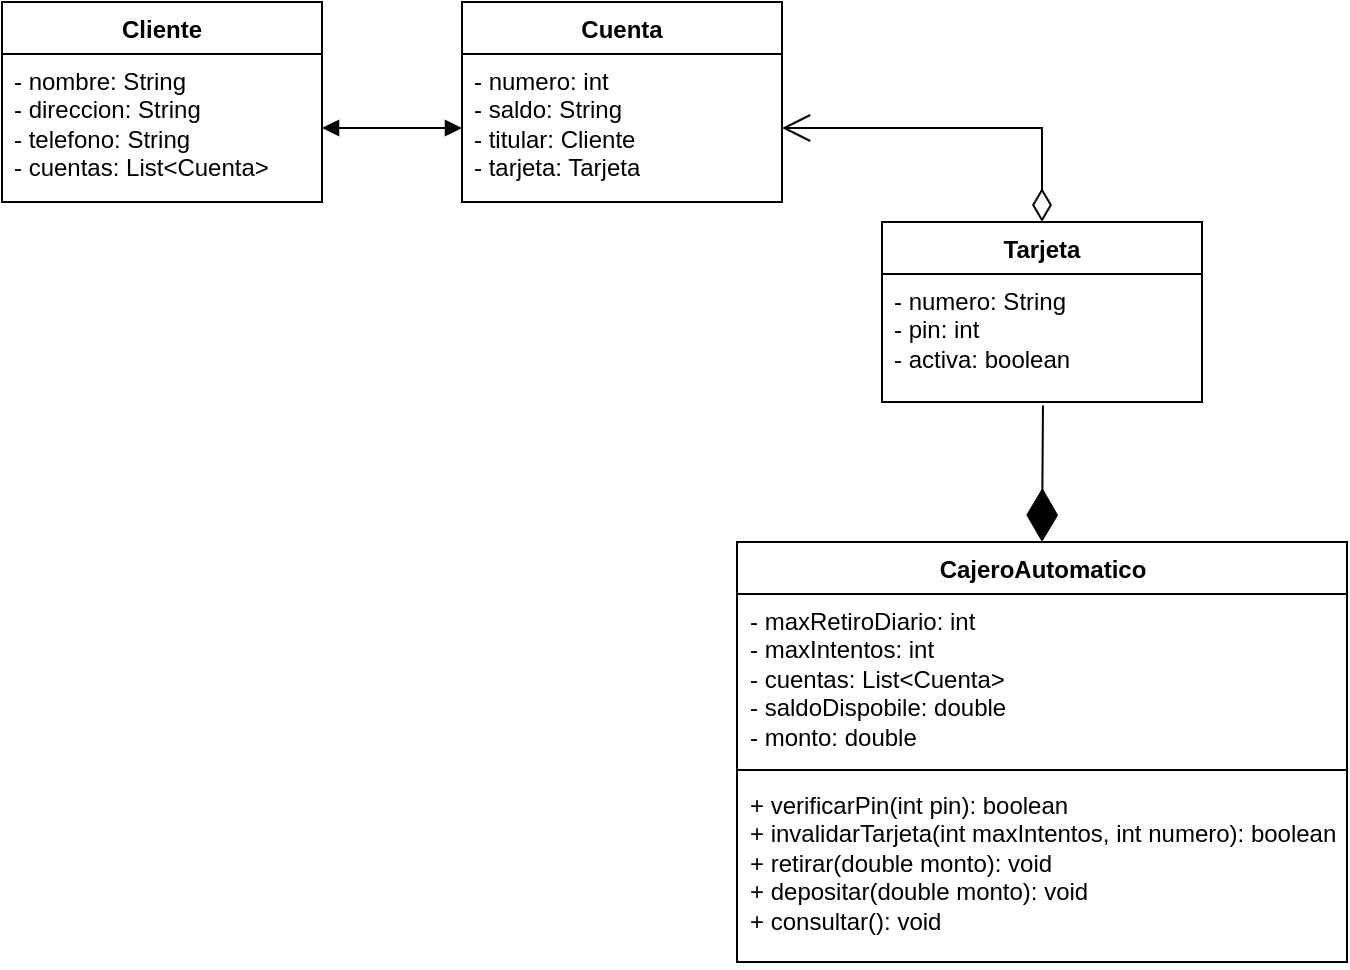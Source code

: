 <mxfile version="26.0.16">
  <diagram name="Page-1" id="Rue_baj1BbFIR6bCQT4a">
    <mxGraphModel dx="1257" dy="686" grid="1" gridSize="10" guides="1" tooltips="1" connect="1" arrows="1" fold="1" page="1" pageScale="1" pageWidth="850" pageHeight="1100" math="0" shadow="0">
      <root>
        <mxCell id="0" />
        <mxCell id="1" parent="0" />
        <mxCell id="ZvjbcG9z8FJqus4jt2C3-1" value="Cliente" style="swimlane;fontStyle=1;align=center;verticalAlign=top;childLayout=stackLayout;horizontal=1;startSize=26;horizontalStack=0;resizeParent=1;resizeParentMax=0;resizeLast=0;collapsible=1;marginBottom=0;whiteSpace=wrap;html=1;" vertex="1" parent="1">
          <mxGeometry x="60" y="80" width="160" height="100" as="geometry" />
        </mxCell>
        <mxCell id="ZvjbcG9z8FJqus4jt2C3-2" value="&lt;div&gt;- nombre: String&lt;/div&gt;&lt;div&gt;- direccion: String&lt;/div&gt;&lt;div&gt;- telefono: String&lt;/div&gt;&lt;div&gt;- cuentas: List&amp;lt;Cuenta&amp;gt;&lt;/div&gt;" style="text;strokeColor=none;fillColor=none;align=left;verticalAlign=top;spacingLeft=4;spacingRight=4;overflow=hidden;rotatable=0;points=[[0,0.5],[1,0.5]];portConstraint=eastwest;whiteSpace=wrap;html=1;" vertex="1" parent="ZvjbcG9z8FJqus4jt2C3-1">
          <mxGeometry y="26" width="160" height="74" as="geometry" />
        </mxCell>
        <mxCell id="ZvjbcG9z8FJqus4jt2C3-5" value="Tarjeta" style="swimlane;fontStyle=1;align=center;verticalAlign=top;childLayout=stackLayout;horizontal=1;startSize=26;horizontalStack=0;resizeParent=1;resizeParentMax=0;resizeLast=0;collapsible=1;marginBottom=0;whiteSpace=wrap;html=1;" vertex="1" parent="1">
          <mxGeometry x="500" y="190" width="160" height="90" as="geometry" />
        </mxCell>
        <mxCell id="ZvjbcG9z8FJqus4jt2C3-6" value="&lt;div&gt;- numero: String&lt;/div&gt;&lt;div&gt;- pin: int&lt;/div&gt;&lt;div&gt;- activa: boolean&lt;/div&gt;" style="text;strokeColor=none;fillColor=none;align=left;verticalAlign=top;spacingLeft=4;spacingRight=4;overflow=hidden;rotatable=0;points=[[0,0.5],[1,0.5]];portConstraint=eastwest;whiteSpace=wrap;html=1;" vertex="1" parent="ZvjbcG9z8FJqus4jt2C3-5">
          <mxGeometry y="26" width="160" height="64" as="geometry" />
        </mxCell>
        <mxCell id="ZvjbcG9z8FJqus4jt2C3-9" value="CajeroAutomatico" style="swimlane;fontStyle=1;align=center;verticalAlign=top;childLayout=stackLayout;horizontal=1;startSize=26;horizontalStack=0;resizeParent=1;resizeParentMax=0;resizeLast=0;collapsible=1;marginBottom=0;whiteSpace=wrap;html=1;" vertex="1" parent="1">
          <mxGeometry x="427.5" y="350" width="305" height="210" as="geometry" />
        </mxCell>
        <mxCell id="ZvjbcG9z8FJqus4jt2C3-10" value="&lt;div&gt;- maxRetiroDiario: int&lt;/div&gt;&lt;div&gt;- maxIntentos: int&lt;/div&gt;&lt;div&gt;- cuentas: List&amp;lt;Cuenta&amp;gt;&lt;/div&gt;&lt;div&gt;- saldoDispobile: double&lt;/div&gt;&lt;div&gt;- monto: double&lt;/div&gt;" style="text;strokeColor=none;fillColor=none;align=left;verticalAlign=top;spacingLeft=4;spacingRight=4;overflow=hidden;rotatable=0;points=[[0,0.5],[1,0.5]];portConstraint=eastwest;whiteSpace=wrap;html=1;" vertex="1" parent="ZvjbcG9z8FJqus4jt2C3-9">
          <mxGeometry y="26" width="305" height="84" as="geometry" />
        </mxCell>
        <mxCell id="ZvjbcG9z8FJqus4jt2C3-11" value="" style="line;strokeWidth=1;fillColor=none;align=left;verticalAlign=middle;spacingTop=-1;spacingLeft=3;spacingRight=3;rotatable=0;labelPosition=right;points=[];portConstraint=eastwest;strokeColor=inherit;" vertex="1" parent="ZvjbcG9z8FJqus4jt2C3-9">
          <mxGeometry y="110" width="305" height="8" as="geometry" />
        </mxCell>
        <mxCell id="ZvjbcG9z8FJqus4jt2C3-12" value="&lt;div&gt;+ verificarPin(int pin): boolean&lt;/div&gt;&lt;div&gt;+ invalidarTarjeta(int maxIntentos, int numero): boolean&lt;/div&gt;&lt;div&gt;+ retirar(double monto): void&lt;/div&gt;&lt;div&gt;+ depositar(double monto): void&lt;/div&gt;&lt;div&gt;+ consultar(): void&lt;/div&gt;&lt;div&gt;&lt;br&gt;&lt;/div&gt;" style="text;strokeColor=none;fillColor=none;align=left;verticalAlign=top;spacingLeft=4;spacingRight=4;overflow=hidden;rotatable=0;points=[[0,0.5],[1,0.5]];portConstraint=eastwest;whiteSpace=wrap;html=1;" vertex="1" parent="ZvjbcG9z8FJqus4jt2C3-9">
          <mxGeometry y="118" width="305" height="92" as="geometry" />
        </mxCell>
        <mxCell id="ZvjbcG9z8FJqus4jt2C3-13" value="Cuenta" style="swimlane;fontStyle=1;align=center;verticalAlign=top;childLayout=stackLayout;horizontal=1;startSize=26;horizontalStack=0;resizeParent=1;resizeParentMax=0;resizeLast=0;collapsible=1;marginBottom=0;whiteSpace=wrap;html=1;" vertex="1" parent="1">
          <mxGeometry x="290" y="80" width="160" height="100" as="geometry" />
        </mxCell>
        <mxCell id="ZvjbcG9z8FJqus4jt2C3-14" value="&lt;div&gt;- numero: int&lt;/div&gt;&lt;div&gt;- saldo: String&lt;/div&gt;&lt;div&gt;- titular: Cliente&lt;/div&gt;&lt;div&gt;- tarjeta: Tarjeta&lt;/div&gt;" style="text;strokeColor=none;fillColor=none;align=left;verticalAlign=top;spacingLeft=4;spacingRight=4;overflow=hidden;rotatable=0;points=[[0,0.5],[1,0.5]];portConstraint=eastwest;whiteSpace=wrap;html=1;" vertex="1" parent="ZvjbcG9z8FJqus4jt2C3-13">
          <mxGeometry y="26" width="160" height="74" as="geometry" />
        </mxCell>
        <mxCell id="ZvjbcG9z8FJqus4jt2C3-17" value="" style="endArrow=open;html=1;endSize=12;startArrow=diamondThin;startSize=14;startFill=0;edgeStyle=orthogonalEdgeStyle;align=left;verticalAlign=bottom;rounded=0;entryX=1;entryY=0.5;entryDx=0;entryDy=0;exitX=0.5;exitY=0;exitDx=0;exitDy=0;" edge="1" parent="1" source="ZvjbcG9z8FJqus4jt2C3-5" target="ZvjbcG9z8FJqus4jt2C3-14">
          <mxGeometry x="-1" y="3" relative="1" as="geometry">
            <mxPoint x="540" y="110" as="sourcePoint" />
            <mxPoint x="610" y="131.5" as="targetPoint" />
            <mxPoint as="offset" />
          </mxGeometry>
        </mxCell>
        <mxCell id="ZvjbcG9z8FJqus4jt2C3-18" value="" style="endArrow=block;startArrow=block;endFill=1;startFill=1;html=1;rounded=0;entryX=0;entryY=0.5;entryDx=0;entryDy=0;exitX=1;exitY=0.5;exitDx=0;exitDy=0;" edge="1" parent="1" source="ZvjbcG9z8FJqus4jt2C3-2" target="ZvjbcG9z8FJqus4jt2C3-14">
          <mxGeometry width="160" relative="1" as="geometry">
            <mxPoint x="220" y="130" as="sourcePoint" />
            <mxPoint x="260" y="140" as="targetPoint" />
          </mxGeometry>
        </mxCell>
        <mxCell id="ZvjbcG9z8FJqus4jt2C3-20" value="" style="endArrow=diamondThin;endFill=1;endSize=24;html=1;rounded=0;entryX=0.5;entryY=0;entryDx=0;entryDy=0;exitX=0.503;exitY=1.027;exitDx=0;exitDy=0;exitPerimeter=0;" edge="1" parent="1" source="ZvjbcG9z8FJqus4jt2C3-6" target="ZvjbcG9z8FJqus4jt2C3-9">
          <mxGeometry width="160" relative="1" as="geometry">
            <mxPoint x="630" y="310" as="sourcePoint" />
            <mxPoint x="590" y="280" as="targetPoint" />
          </mxGeometry>
        </mxCell>
      </root>
    </mxGraphModel>
  </diagram>
</mxfile>
